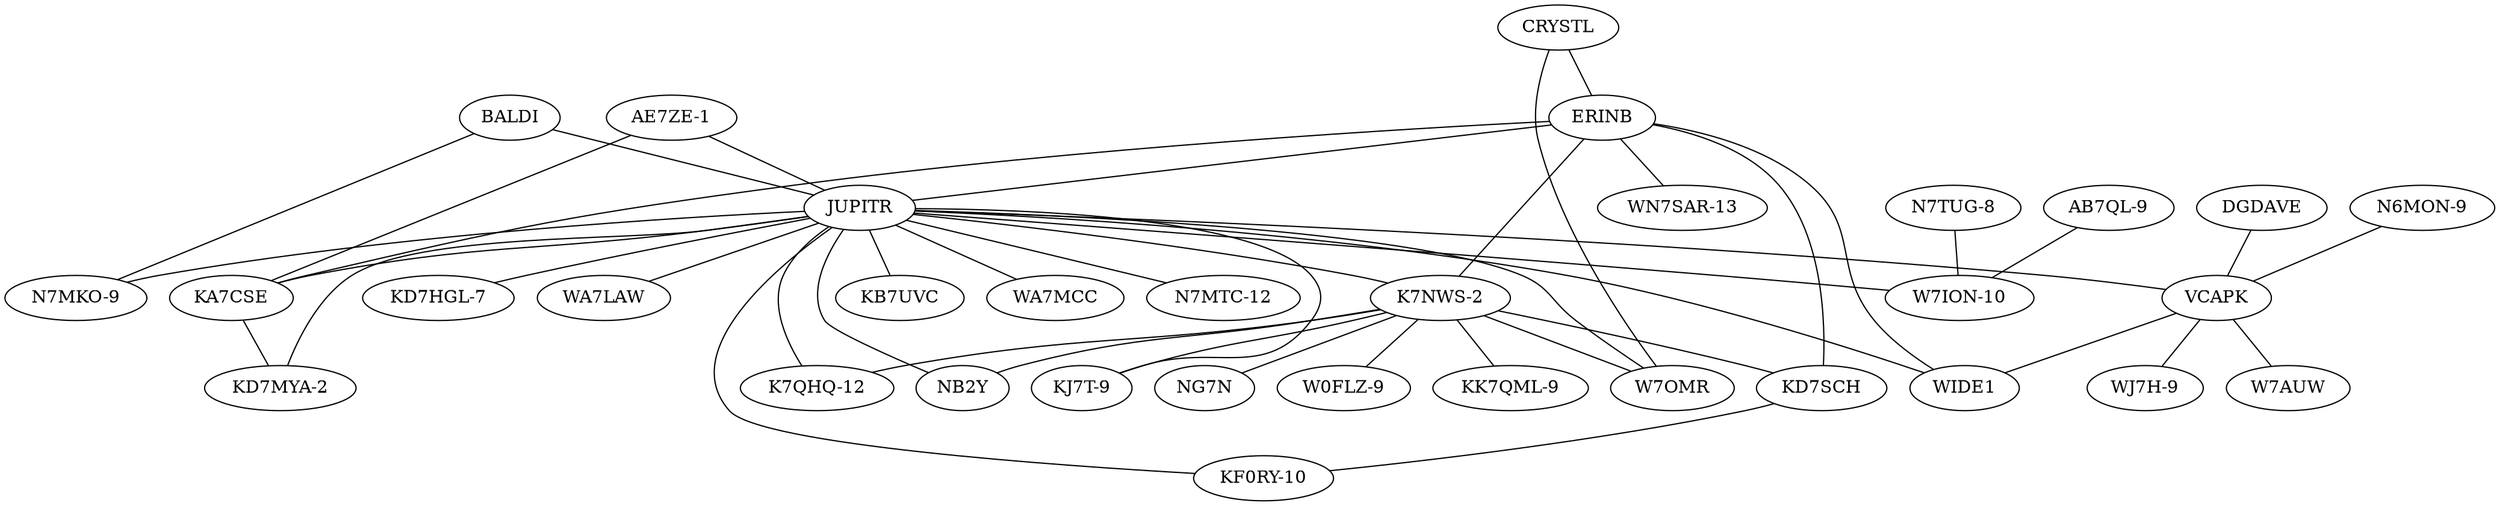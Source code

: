 graph G {

	"K7NWS-2" -- "W0FLZ-9";
	"JUPITR" -- "K7NWS-2";
	"JUPITR" -- "N7MKO-9";
	"K7NWS-2" -- "NB2Y";
	"JUPITR" -- "KB7UVC";
	"JUPITR" -- "KJ7T-9";
	"JUPITR" -- "K7QHQ-12";
	"JUPITR" -- "VCAPK";
	"K7NWS-2" -- "KK7QML-9";
	"ERINB" -- "JUPITR";
	"DGDAVE" -- "VCAPK";
	"JUPITR" -- "KD7HGL-7";
	"BALDI" -- "JUPITR";
	"JUPITR" -- "WA7LAW";
	"AE7ZE-1" -- "JUPITR";
	"AE7ZE-1" -- "KA7CSE";
	"JUPITR" -- "KA7CSE";
	"ERINB" -- "KA7CSE";
	"K7NWS-2" -- "KJ7T-9";
	"K7NWS-2" -- "KD7SCH";
	"K7NWS-2" -- "NG7N";
	"K7NWS-2" -- "K7QHQ-12";
	"ERINB" -- "KD7SCH";
	"ERINB" -- "WIDE1";
	"JUPITR" -- "WIDE1";
	"N7TUG-8" -- "W7ION-10";
	"JUPITR" -- "W7ION-10";
	"ERINB" -- "WN7SAR-13";
	"JUPITR" -- "W7OMR";
	"VCAPK" -- "WJ7H-9";
	"VCAPK" -- "WIDE1";
	"N6MON-9" -- "VCAPK";
	"CRYSTL" -- "W7OMR";
	"CRYSTL" -- "ERINB";
	"K7NWS-2" -- "W7OMR";
	"ERINB" -- "K7NWS-2";
	"AB7QL-9" -- "W7ION-10";
	"JUPITR" -- "WA7MCC";
	"JUPITR" -- "N7MTC-12";
	"BALDI" -- "N7MKO-9";
	"JUPITR" -- "NB2Y";
	"KD7SCH" -- "KF0RY-10";
	"JUPITR" -- "KF0RY-10";
	"JUPITR" -- "KD7MYA-2";
	"KA7CSE" -- "KD7MYA-2";
	"VCAPK" -- "W7AUW";
}